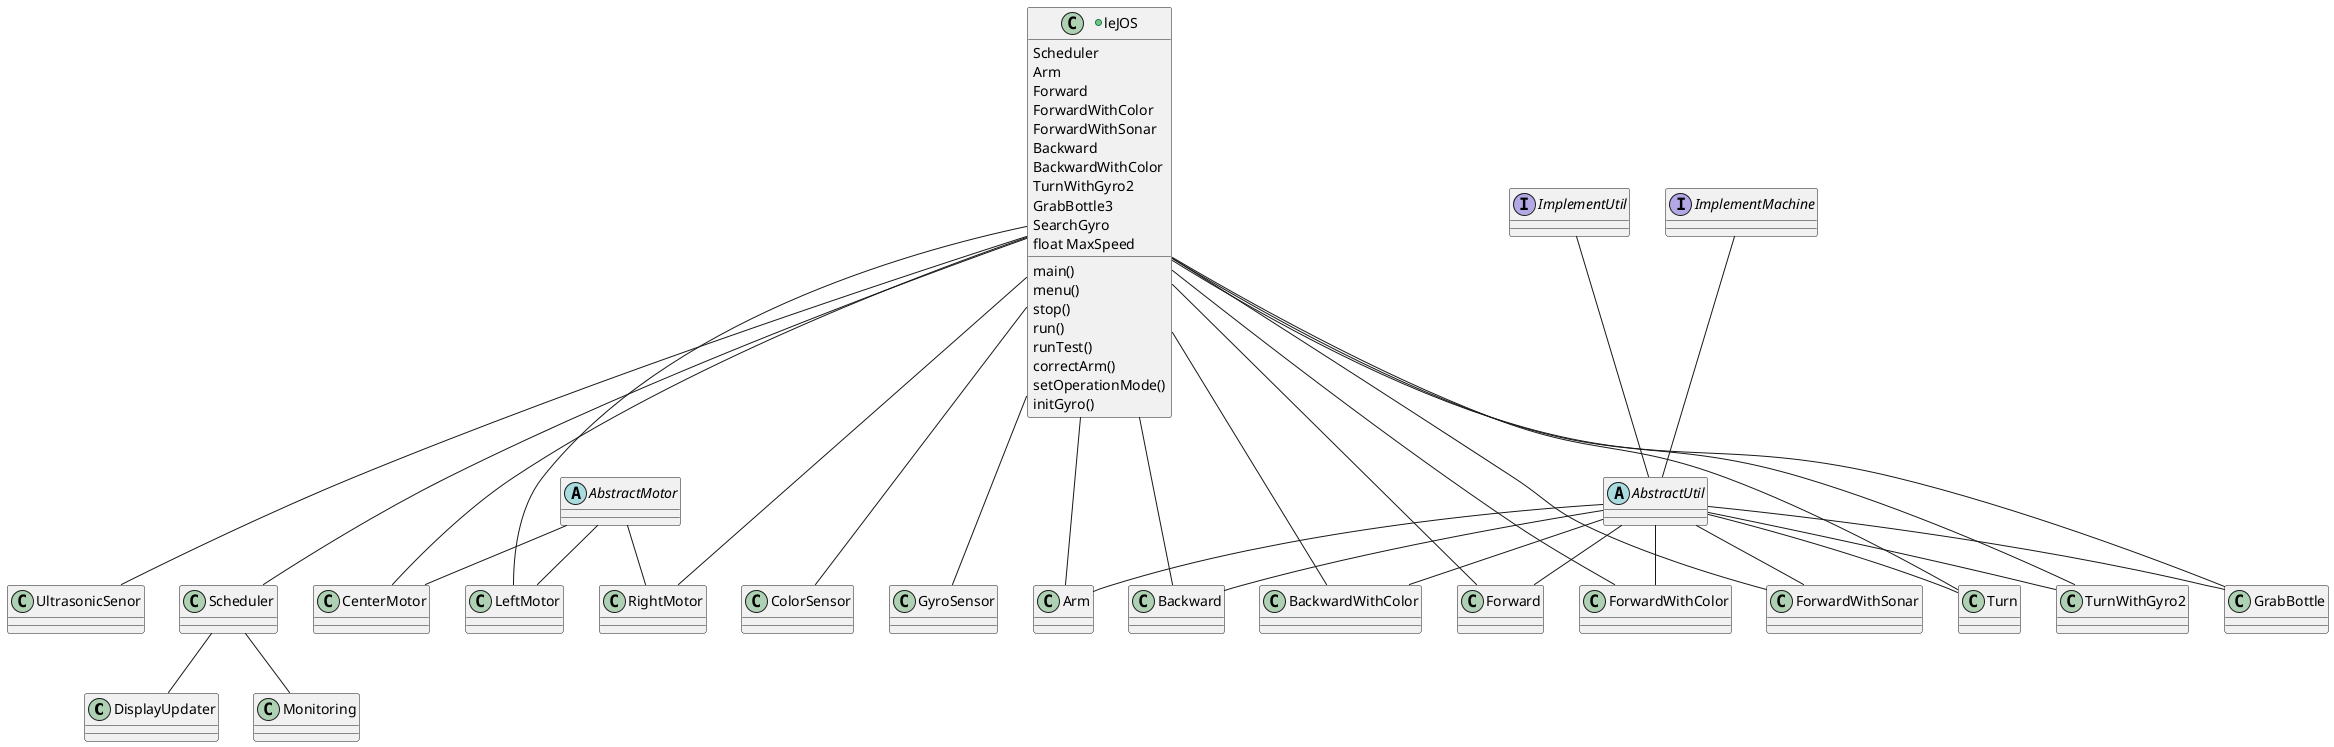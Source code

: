 @startuml
class DisplayUpdater
class Monitoring
class Scheduler
Scheduler -- DisplayUpdater
Scheduler -- Monitoring
abstract class AbstractMotor
class CenterMotor
class LeftMotor
class RightMotor
AbstractMotor -- CenterMotor
AbstractMotor -- LeftMotor
AbstractMotor -- RightMotor
class ColorSensor
class GyroSensor
class UltrasonicSenor
interface ImplementMachine
interface ImplementUtil
abstract class AbstractUtil
ImplementMachine -- AbstractUtil
ImplementUtil -- AbstractUtil
class Arm
class Backward
class BackwardWithColor
class Forward
class ForwardWithColor
class ForwardWithSonar
class Turn
class TurnWithGyro2
class GrabBottle
AbstractUtil -- Arm
AbstractUtil -- Backward
AbstractUtil -- BackwardWithColor
AbstractUtil -- Forward
AbstractUtil -- ForwardWithColor
AbstractUtil -- ForwardWithSonar
AbstractUtil -- Turn
AbstractUtil -- TurnWithGyro2
AbstractUtil -- GrabBottle
+class leJOS{
    Scheduler
    Arm
    Forward
    ForwardWithColor
    ForwardWithSonar
    Backward
    BackwardWithColor
    TurnWithGyro2
    GrabBottle3
    SearchGyro
    float MaxSpeed
    main()
    menu()
    stop()
    run()
    runTest()
    correctArm()
    setOperationMode()
    initGyro()
}
leJOS --- Scheduler
leJOS --- Arm
leJOS --- Backward
leJOS --- BackwardWithColor
leJOS --- Forward
leJOS --- ForwardWithColor
leJOS --- ForwardWithSonar
leJOS --- Turn
leJOS --- TurnWithGyro2
leJOS --- GrabBottle
leJOS --- ColorSensor
leJOS --- GyroSensor
leJOS --- UltrasonicSenor
leJOS --- CenterMotor
leJOS --- LeftMotor
leJOS --- RightMotor
@enduml